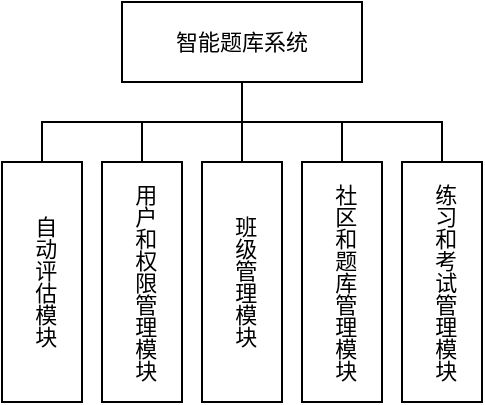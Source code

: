 <mxfile version="24.3.1" type="github" pages="3">
  <diagram name="第 1 页" id="eObKTCuL2aLBovRg0y6s">
    <mxGraphModel dx="495" dy="269" grid="1" gridSize="10" guides="1" tooltips="1" connect="1" arrows="1" fold="1" page="1" pageScale="1" pageWidth="827" pageHeight="1169" math="0" shadow="0">
      <root>
        <mxCell id="0" />
        <mxCell id="1" parent="0" />
        <mxCell id="eHQGnmatysK6iAFpt7OG-1" value="智能题库系统" style="rounded=0;whiteSpace=wrap;html=1;fontSize=11;strokeWidth=1;" parent="1" vertex="1">
          <mxGeometry x="270" y="160" width="120" height="40" as="geometry" />
        </mxCell>
        <mxCell id="eHQGnmatysK6iAFpt7OG-2" value="自动评估模块" style="rounded=0;whiteSpace=wrap;html=1;textDirection=vertical-lr;fontSize=11;strokeWidth=1;" parent="1" vertex="1">
          <mxGeometry x="210" y="240" width="40" height="120" as="geometry" />
        </mxCell>
        <mxCell id="eHQGnmatysK6iAFpt7OG-4" value="用户和权限管理模块" style="rounded=0;whiteSpace=wrap;html=1;textDirection=vertical-lr;fontSize=11;strokeWidth=1;" parent="1" vertex="1">
          <mxGeometry x="260" y="240" width="40" height="120" as="geometry" />
        </mxCell>
        <mxCell id="eHQGnmatysK6iAFpt7OG-5" value="班级管理模块" style="rounded=0;whiteSpace=wrap;html=1;textDirection=vertical-lr;fontSize=11;strokeWidth=1;" parent="1" vertex="1">
          <mxGeometry x="310" y="240" width="40" height="120" as="geometry" />
        </mxCell>
        <mxCell id="eHQGnmatysK6iAFpt7OG-6" value="社区和题库管理模块" style="rounded=0;whiteSpace=wrap;html=1;textDirection=vertical-lr;fontSize=11;strokeWidth=1;" parent="1" vertex="1">
          <mxGeometry x="360" y="240" width="40" height="120" as="geometry" />
        </mxCell>
        <mxCell id="eHQGnmatysK6iAFpt7OG-7" value="练习和考试管理模块" style="rounded=0;whiteSpace=wrap;html=1;textDirection=vertical-lr;fontSize=11;strokeWidth=1;" parent="1" vertex="1">
          <mxGeometry x="410" y="240" width="40" height="120" as="geometry" />
        </mxCell>
        <mxCell id="eHQGnmatysK6iAFpt7OG-9" value="" style="endArrow=none;html=1;rounded=0;exitX=0.5;exitY=0;exitDx=0;exitDy=0;entryX=0.5;entryY=1;entryDx=0;entryDy=0;fontSize=11;strokeWidth=1;" parent="1" source="eHQGnmatysK6iAFpt7OG-2" target="eHQGnmatysK6iAFpt7OG-1" edge="1">
          <mxGeometry width="50" height="50" relative="1" as="geometry">
            <mxPoint x="180" y="180" as="sourcePoint" />
            <mxPoint x="310" y="220" as="targetPoint" />
            <Array as="points">
              <mxPoint x="230" y="220" />
              <mxPoint x="330" y="220" />
            </Array>
          </mxGeometry>
        </mxCell>
        <mxCell id="eHQGnmatysK6iAFpt7OG-11" value="" style="endArrow=none;html=1;rounded=0;exitX=0.5;exitY=0;exitDx=0;exitDy=0;entryX=0.5;entryY=1;entryDx=0;entryDy=0;fontSize=11;strokeWidth=1;" parent="1" source="eHQGnmatysK6iAFpt7OG-4" target="eHQGnmatysK6iAFpt7OG-1" edge="1">
          <mxGeometry width="50" height="50" relative="1" as="geometry">
            <mxPoint x="230" y="240" as="sourcePoint" />
            <mxPoint x="310" y="200" as="targetPoint" />
            <Array as="points">
              <mxPoint x="280" y="220" />
              <mxPoint x="330" y="220" />
            </Array>
          </mxGeometry>
        </mxCell>
        <mxCell id="eHQGnmatysK6iAFpt7OG-12" value="" style="endArrow=none;html=1;rounded=0;exitX=0.5;exitY=0;exitDx=0;exitDy=0;entryX=0.5;entryY=1;entryDx=0;entryDy=0;fontSize=11;strokeWidth=1;" parent="1" source="eHQGnmatysK6iAFpt7OG-5" target="eHQGnmatysK6iAFpt7OG-1" edge="1">
          <mxGeometry width="50" height="50" relative="1" as="geometry">
            <mxPoint x="280" y="240" as="sourcePoint" />
            <mxPoint x="310" y="200" as="targetPoint" />
            <Array as="points">
              <mxPoint x="330" y="220" />
            </Array>
          </mxGeometry>
        </mxCell>
        <mxCell id="eHQGnmatysK6iAFpt7OG-13" value="" style="endArrow=none;html=1;rounded=0;exitX=0.5;exitY=0;exitDx=0;exitDy=0;entryX=0.5;entryY=1;entryDx=0;entryDy=0;fontSize=11;strokeWidth=1;" parent="1" source="eHQGnmatysK6iAFpt7OG-6" target="eHQGnmatysK6iAFpt7OG-1" edge="1">
          <mxGeometry width="50" height="50" relative="1" as="geometry">
            <mxPoint x="330" y="240" as="sourcePoint" />
            <mxPoint x="310" y="200" as="targetPoint" />
            <Array as="points">
              <mxPoint x="380" y="220" />
              <mxPoint x="330" y="220" />
            </Array>
          </mxGeometry>
        </mxCell>
        <mxCell id="eHQGnmatysK6iAFpt7OG-14" value="" style="endArrow=none;html=1;rounded=0;exitX=0.5;exitY=0;exitDx=0;exitDy=0;entryX=0.5;entryY=1;entryDx=0;entryDy=0;fontSize=11;strokeWidth=1;" parent="1" source="eHQGnmatysK6iAFpt7OG-7" target="eHQGnmatysK6iAFpt7OG-1" edge="1">
          <mxGeometry width="50" height="50" relative="1" as="geometry">
            <mxPoint x="380" y="240" as="sourcePoint" />
            <mxPoint x="310" y="200" as="targetPoint" />
            <Array as="points">
              <mxPoint x="430" y="220" />
              <mxPoint x="330" y="220" />
            </Array>
          </mxGeometry>
        </mxCell>
      </root>
    </mxGraphModel>
  </diagram>
  <diagram id="jdIbcrPms2gUhNTZ2ln3" name="第 2 页">
    <mxGraphModel dx="495" dy="269" grid="1" gridSize="10" guides="1" tooltips="1" connect="1" arrows="1" fold="1" page="1" pageScale="1" pageWidth="827" pageHeight="1169" math="0" shadow="0">
      <root>
        <mxCell id="0" />
        <mxCell id="1" parent="0" />
        <mxCell id="wsRzoyHGphibVjGi83-c-1" value="自动评测模块" style="rounded=0;whiteSpace=wrap;html=1;fontSize=11;strokeWidth=1;" vertex="1" parent="1">
          <mxGeometry x="280" y="160" width="130" height="40" as="geometry" />
        </mxCell>
        <mxCell id="wsRzoyHGphibVjGi83-c-2" value="评测任务接收" style="rounded=0;whiteSpace=wrap;html=1;textDirection=vertical-lr;fontSize=11;strokeWidth=1;" vertex="1" parent="1">
          <mxGeometry x="200" y="240" width="40" height="120" as="geometry" />
        </mxCell>
        <mxCell id="wsRzoyHGphibVjGi83-c-3" value="Java语言代码评测" style="rounded=0;whiteSpace=wrap;html=1;textDirection=vertical-lr;fontSize=11;strokeWidth=1;" vertex="1" parent="1">
          <mxGeometry x="250" y="240" width="40" height="120" as="geometry" />
        </mxCell>
        <mxCell id="wsRzoyHGphibVjGi83-c-4" value="C语言代码评测" style="rounded=0;whiteSpace=wrap;html=1;textDirection=vertical-lr;fontSize=11;strokeWidth=1;" vertex="1" parent="1">
          <mxGeometry x="300" y="240" width="40" height="120" as="geometry" />
        </mxCell>
        <mxCell id="wsRzoyHGphibVjGi83-c-5" value="C++语言代码评测" style="rounded=0;whiteSpace=wrap;html=1;textDirection=vertical-lr;fontSize=11;strokeWidth=1;" vertex="1" parent="1">
          <mxGeometry x="350" y="240" width="40" height="120" as="geometry" />
        </mxCell>
        <mxCell id="wsRzoyHGphibVjGi83-c-6" value="Python语言代码评测" style="rounded=0;whiteSpace=wrap;html=1;textDirection=vertical-lr;fontSize=11;strokeWidth=1;" vertex="1" parent="1">
          <mxGeometry x="400" y="240" width="40" height="120" as="geometry" />
        </mxCell>
        <mxCell id="wsRzoyHGphibVjGi83-c-7" value="" style="endArrow=none;html=1;rounded=0;exitX=0.5;exitY=0;exitDx=0;exitDy=0;entryX=0.5;entryY=1;entryDx=0;entryDy=0;fontSize=11;strokeWidth=1;" edge="1" parent="1" source="wsRzoyHGphibVjGi83-c-2" target="wsRzoyHGphibVjGi83-c-1">
          <mxGeometry width="50" height="50" relative="1" as="geometry">
            <mxPoint x="180" y="180" as="sourcePoint" />
            <mxPoint x="310" y="220" as="targetPoint" />
            <Array as="points">
              <mxPoint x="220" y="220" />
              <mxPoint x="345" y="220" />
            </Array>
          </mxGeometry>
        </mxCell>
        <mxCell id="wsRzoyHGphibVjGi83-c-8" value="" style="endArrow=none;html=1;rounded=0;exitX=0.5;exitY=0;exitDx=0;exitDy=0;entryX=0.5;entryY=1;entryDx=0;entryDy=0;fontSize=11;strokeWidth=1;" edge="1" parent="1" source="wsRzoyHGphibVjGi83-c-3" target="wsRzoyHGphibVjGi83-c-1">
          <mxGeometry width="50" height="50" relative="1" as="geometry">
            <mxPoint x="230" y="240" as="sourcePoint" />
            <mxPoint x="310" y="200" as="targetPoint" />
            <Array as="points">
              <mxPoint x="270" y="220" />
              <mxPoint x="345" y="220" />
            </Array>
          </mxGeometry>
        </mxCell>
        <mxCell id="wsRzoyHGphibVjGi83-c-9" value="" style="endArrow=none;html=1;rounded=0;exitX=0.5;exitY=0;exitDx=0;exitDy=0;entryX=0.5;entryY=1;entryDx=0;entryDy=0;fontSize=11;strokeWidth=1;" edge="1" parent="1" source="wsRzoyHGphibVjGi83-c-4" target="wsRzoyHGphibVjGi83-c-1">
          <mxGeometry width="50" height="50" relative="1" as="geometry">
            <mxPoint x="280" y="240" as="sourcePoint" />
            <mxPoint x="310" y="200" as="targetPoint" />
            <Array as="points">
              <mxPoint x="320" y="220" />
              <mxPoint x="345" y="220" />
            </Array>
          </mxGeometry>
        </mxCell>
        <mxCell id="wsRzoyHGphibVjGi83-c-10" value="" style="endArrow=none;html=1;rounded=0;exitX=0.5;exitY=0;exitDx=0;exitDy=0;entryX=0.5;entryY=1;entryDx=0;entryDy=0;fontSize=11;strokeWidth=1;" edge="1" parent="1" source="wsRzoyHGphibVjGi83-c-5" target="wsRzoyHGphibVjGi83-c-1">
          <mxGeometry width="50" height="50" relative="1" as="geometry">
            <mxPoint x="330" y="240" as="sourcePoint" />
            <mxPoint x="310" y="200" as="targetPoint" />
            <Array as="points">
              <mxPoint x="370" y="220" />
              <mxPoint x="345" y="220" />
            </Array>
          </mxGeometry>
        </mxCell>
        <mxCell id="wsRzoyHGphibVjGi83-c-11" value="" style="endArrow=none;html=1;rounded=0;exitX=0.5;exitY=0;exitDx=0;exitDy=0;entryX=0.5;entryY=1;entryDx=0;entryDy=0;fontSize=11;strokeWidth=1;" edge="1" parent="1" source="wsRzoyHGphibVjGi83-c-6" target="wsRzoyHGphibVjGi83-c-1">
          <mxGeometry width="50" height="50" relative="1" as="geometry">
            <mxPoint x="380" y="240" as="sourcePoint" />
            <mxPoint x="310" y="200" as="targetPoint" />
            <Array as="points">
              <mxPoint x="420" y="220" />
              <mxPoint x="345" y="220" />
            </Array>
          </mxGeometry>
        </mxCell>
        <mxCell id="wsRzoyHGphibVjGi83-c-12" value="评测结果推送" style="rounded=0;whiteSpace=wrap;html=1;textDirection=vertical-lr;fontSize=11;strokeWidth=1;" vertex="1" parent="1">
          <mxGeometry x="450" y="240" width="40" height="120" as="geometry" />
        </mxCell>
        <mxCell id="wsRzoyHGphibVjGi83-c-13" value="" style="endArrow=none;html=1;rounded=0;exitX=0.5;exitY=0;exitDx=0;exitDy=0;entryX=0.5;entryY=1;entryDx=0;entryDy=0;fontSize=11;strokeWidth=1;" edge="1" parent="1" source="wsRzoyHGphibVjGi83-c-12" target="wsRzoyHGphibVjGi83-c-1">
          <mxGeometry width="50" height="50" relative="1" as="geometry">
            <mxPoint x="420" y="240" as="sourcePoint" />
            <mxPoint x="330" y="200" as="targetPoint" />
            <Array as="points">
              <mxPoint x="470" y="220" />
              <mxPoint x="345" y="220" />
            </Array>
          </mxGeometry>
        </mxCell>
      </root>
    </mxGraphModel>
  </diagram>
  <diagram id="A-Rv--yhzJVSGEI8iDzc" name="第 3 页">
    <mxGraphModel dx="413" dy="224" grid="1" gridSize="10" guides="1" tooltips="1" connect="1" arrows="1" fold="1" page="1" pageScale="1" pageWidth="827" pageHeight="1169" math="0" shadow="0">
      <root>
        <mxCell id="0" />
        <mxCell id="1" parent="0" />
        <mxCell id="n-fPoDgAyPVDkAPE3dxw-1" value="用户和权限管理模块" style="rounded=0;whiteSpace=wrap;html=1;fontSize=11;strokeWidth=1;" vertex="1" parent="1">
          <mxGeometry x="280" y="160" width="130" height="40" as="geometry" />
        </mxCell>
        <mxCell id="n-fPoDgAyPVDkAPE3dxw-2" value="用户注册" style="rounded=0;whiteSpace=wrap;html=1;textDirection=vertical-lr;fontSize=11;strokeWidth=1;" vertex="1" parent="1">
          <mxGeometry x="200" y="240" width="40" height="120" as="geometry" />
        </mxCell>
        <mxCell id="n-fPoDgAyPVDkAPE3dxw-3" value="账号密码登录" style="rounded=0;whiteSpace=wrap;html=1;textDirection=vertical-lr;fontSize=11;strokeWidth=1;" vertex="1" parent="1">
          <mxGeometry x="250" y="240" width="40" height="120" as="geometry" />
        </mxCell>
        <mxCell id="n-fPoDgAyPVDkAPE3dxw-4" value="token登录" style="rounded=0;whiteSpace=wrap;html=1;textDirection=vertical-lr;fontSize=11;strokeWidth=1;" vertex="1" parent="1">
          <mxGeometry x="300" y="240" width="40" height="120" as="geometry" />
        </mxCell>
        <mxCell id="n-fPoDgAyPVDkAPE3dxw-5" value="用户认证" style="rounded=0;whiteSpace=wrap;html=1;textDirection=vertical-lr;fontSize=11;strokeWidth=1;" vertex="1" parent="1">
          <mxGeometry x="350" y="240" width="40" height="120" as="geometry" />
        </mxCell>
        <mxCell id="n-fPoDgAyPVDkAPE3dxw-6" value="用户鉴权" style="rounded=0;whiteSpace=wrap;html=1;textDirection=vertical-lr;fontSize=11;strokeWidth=1;" vertex="1" parent="1">
          <mxGeometry x="400" y="240" width="40" height="120" as="geometry" />
        </mxCell>
        <mxCell id="n-fPoDgAyPVDkAPE3dxw-7" value="" style="endArrow=none;html=1;rounded=0;exitX=0.5;exitY=0;exitDx=0;exitDy=0;entryX=0.5;entryY=1;entryDx=0;entryDy=0;fontSize=11;strokeWidth=1;" edge="1" parent="1" source="n-fPoDgAyPVDkAPE3dxw-2" target="n-fPoDgAyPVDkAPE3dxw-1">
          <mxGeometry width="50" height="50" relative="1" as="geometry">
            <mxPoint x="180" y="180" as="sourcePoint" />
            <mxPoint x="310" y="220" as="targetPoint" />
            <Array as="points">
              <mxPoint x="220" y="220" />
              <mxPoint x="345" y="220" />
            </Array>
          </mxGeometry>
        </mxCell>
        <mxCell id="n-fPoDgAyPVDkAPE3dxw-8" value="" style="endArrow=none;html=1;rounded=0;exitX=0.5;exitY=0;exitDx=0;exitDy=0;entryX=0.5;entryY=1;entryDx=0;entryDy=0;fontSize=11;strokeWidth=1;" edge="1" parent="1" source="n-fPoDgAyPVDkAPE3dxw-3" target="n-fPoDgAyPVDkAPE3dxw-1">
          <mxGeometry width="50" height="50" relative="1" as="geometry">
            <mxPoint x="230" y="240" as="sourcePoint" />
            <mxPoint x="310" y="200" as="targetPoint" />
            <Array as="points">
              <mxPoint x="270" y="220" />
              <mxPoint x="345" y="220" />
            </Array>
          </mxGeometry>
        </mxCell>
        <mxCell id="n-fPoDgAyPVDkAPE3dxw-9" value="" style="endArrow=none;html=1;rounded=0;exitX=0.5;exitY=0;exitDx=0;exitDy=0;entryX=0.5;entryY=1;entryDx=0;entryDy=0;fontSize=11;strokeWidth=1;" edge="1" parent="1" source="n-fPoDgAyPVDkAPE3dxw-4" target="n-fPoDgAyPVDkAPE3dxw-1">
          <mxGeometry width="50" height="50" relative="1" as="geometry">
            <mxPoint x="280" y="240" as="sourcePoint" />
            <mxPoint x="310" y="200" as="targetPoint" />
            <Array as="points">
              <mxPoint x="320" y="220" />
              <mxPoint x="345" y="220" />
            </Array>
          </mxGeometry>
        </mxCell>
        <mxCell id="n-fPoDgAyPVDkAPE3dxw-10" value="" style="endArrow=none;html=1;rounded=0;exitX=0.5;exitY=0;exitDx=0;exitDy=0;entryX=0.5;entryY=1;entryDx=0;entryDy=0;fontSize=11;strokeWidth=1;" edge="1" parent="1" source="n-fPoDgAyPVDkAPE3dxw-5" target="n-fPoDgAyPVDkAPE3dxw-1">
          <mxGeometry width="50" height="50" relative="1" as="geometry">
            <mxPoint x="330" y="240" as="sourcePoint" />
            <mxPoint x="310" y="200" as="targetPoint" />
            <Array as="points">
              <mxPoint x="370" y="220" />
              <mxPoint x="345" y="220" />
            </Array>
          </mxGeometry>
        </mxCell>
        <mxCell id="n-fPoDgAyPVDkAPE3dxw-11" value="" style="endArrow=none;html=1;rounded=0;exitX=0.5;exitY=0;exitDx=0;exitDy=0;entryX=0.5;entryY=1;entryDx=0;entryDy=0;fontSize=11;strokeWidth=1;" edge="1" parent="1" source="n-fPoDgAyPVDkAPE3dxw-6" target="n-fPoDgAyPVDkAPE3dxw-1">
          <mxGeometry width="50" height="50" relative="1" as="geometry">
            <mxPoint x="380" y="240" as="sourcePoint" />
            <mxPoint x="310" y="200" as="targetPoint" />
            <Array as="points">
              <mxPoint x="420" y="220" />
              <mxPoint x="345" y="220" />
            </Array>
          </mxGeometry>
        </mxCell>
        <mxCell id="n-fPoDgAyPVDkAPE3dxw-12" value="用户权限管理" style="rounded=0;whiteSpace=wrap;html=1;textDirection=vertical-lr;fontSize=11;strokeWidth=1;" vertex="1" parent="1">
          <mxGeometry x="450" y="240" width="40" height="120" as="geometry" />
        </mxCell>
        <mxCell id="n-fPoDgAyPVDkAPE3dxw-13" value="" style="endArrow=none;html=1;rounded=0;exitX=0.5;exitY=0;exitDx=0;exitDy=0;entryX=0.5;entryY=1;entryDx=0;entryDy=0;fontSize=11;strokeWidth=1;" edge="1" parent="1" source="n-fPoDgAyPVDkAPE3dxw-12" target="n-fPoDgAyPVDkAPE3dxw-1">
          <mxGeometry width="50" height="50" relative="1" as="geometry">
            <mxPoint x="420" y="240" as="sourcePoint" />
            <mxPoint x="330" y="200" as="targetPoint" />
            <Array as="points">
              <mxPoint x="470" y="220" />
              <mxPoint x="345" y="220" />
            </Array>
          </mxGeometry>
        </mxCell>
      </root>
    </mxGraphModel>
  </diagram>
</mxfile>
